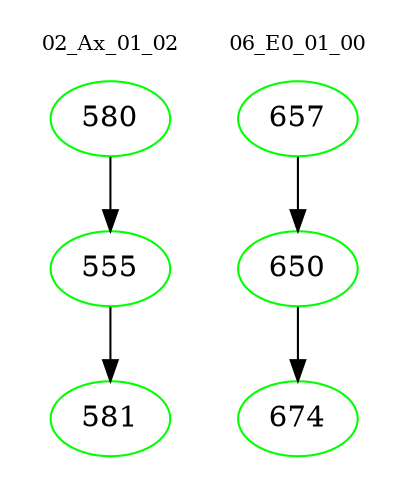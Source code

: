 digraph{
subgraph cluster_0 {
color = white
label = "02_Ax_01_02";
fontsize=10;
T0_580 [label="580", color="green"]
T0_580 -> T0_555 [color="black"]
T0_555 [label="555", color="green"]
T0_555 -> T0_581 [color="black"]
T0_581 [label="581", color="green"]
}
subgraph cluster_1 {
color = white
label = "06_E0_01_00";
fontsize=10;
T1_657 [label="657", color="green"]
T1_657 -> T1_650 [color="black"]
T1_650 [label="650", color="green"]
T1_650 -> T1_674 [color="black"]
T1_674 [label="674", color="green"]
}
}

